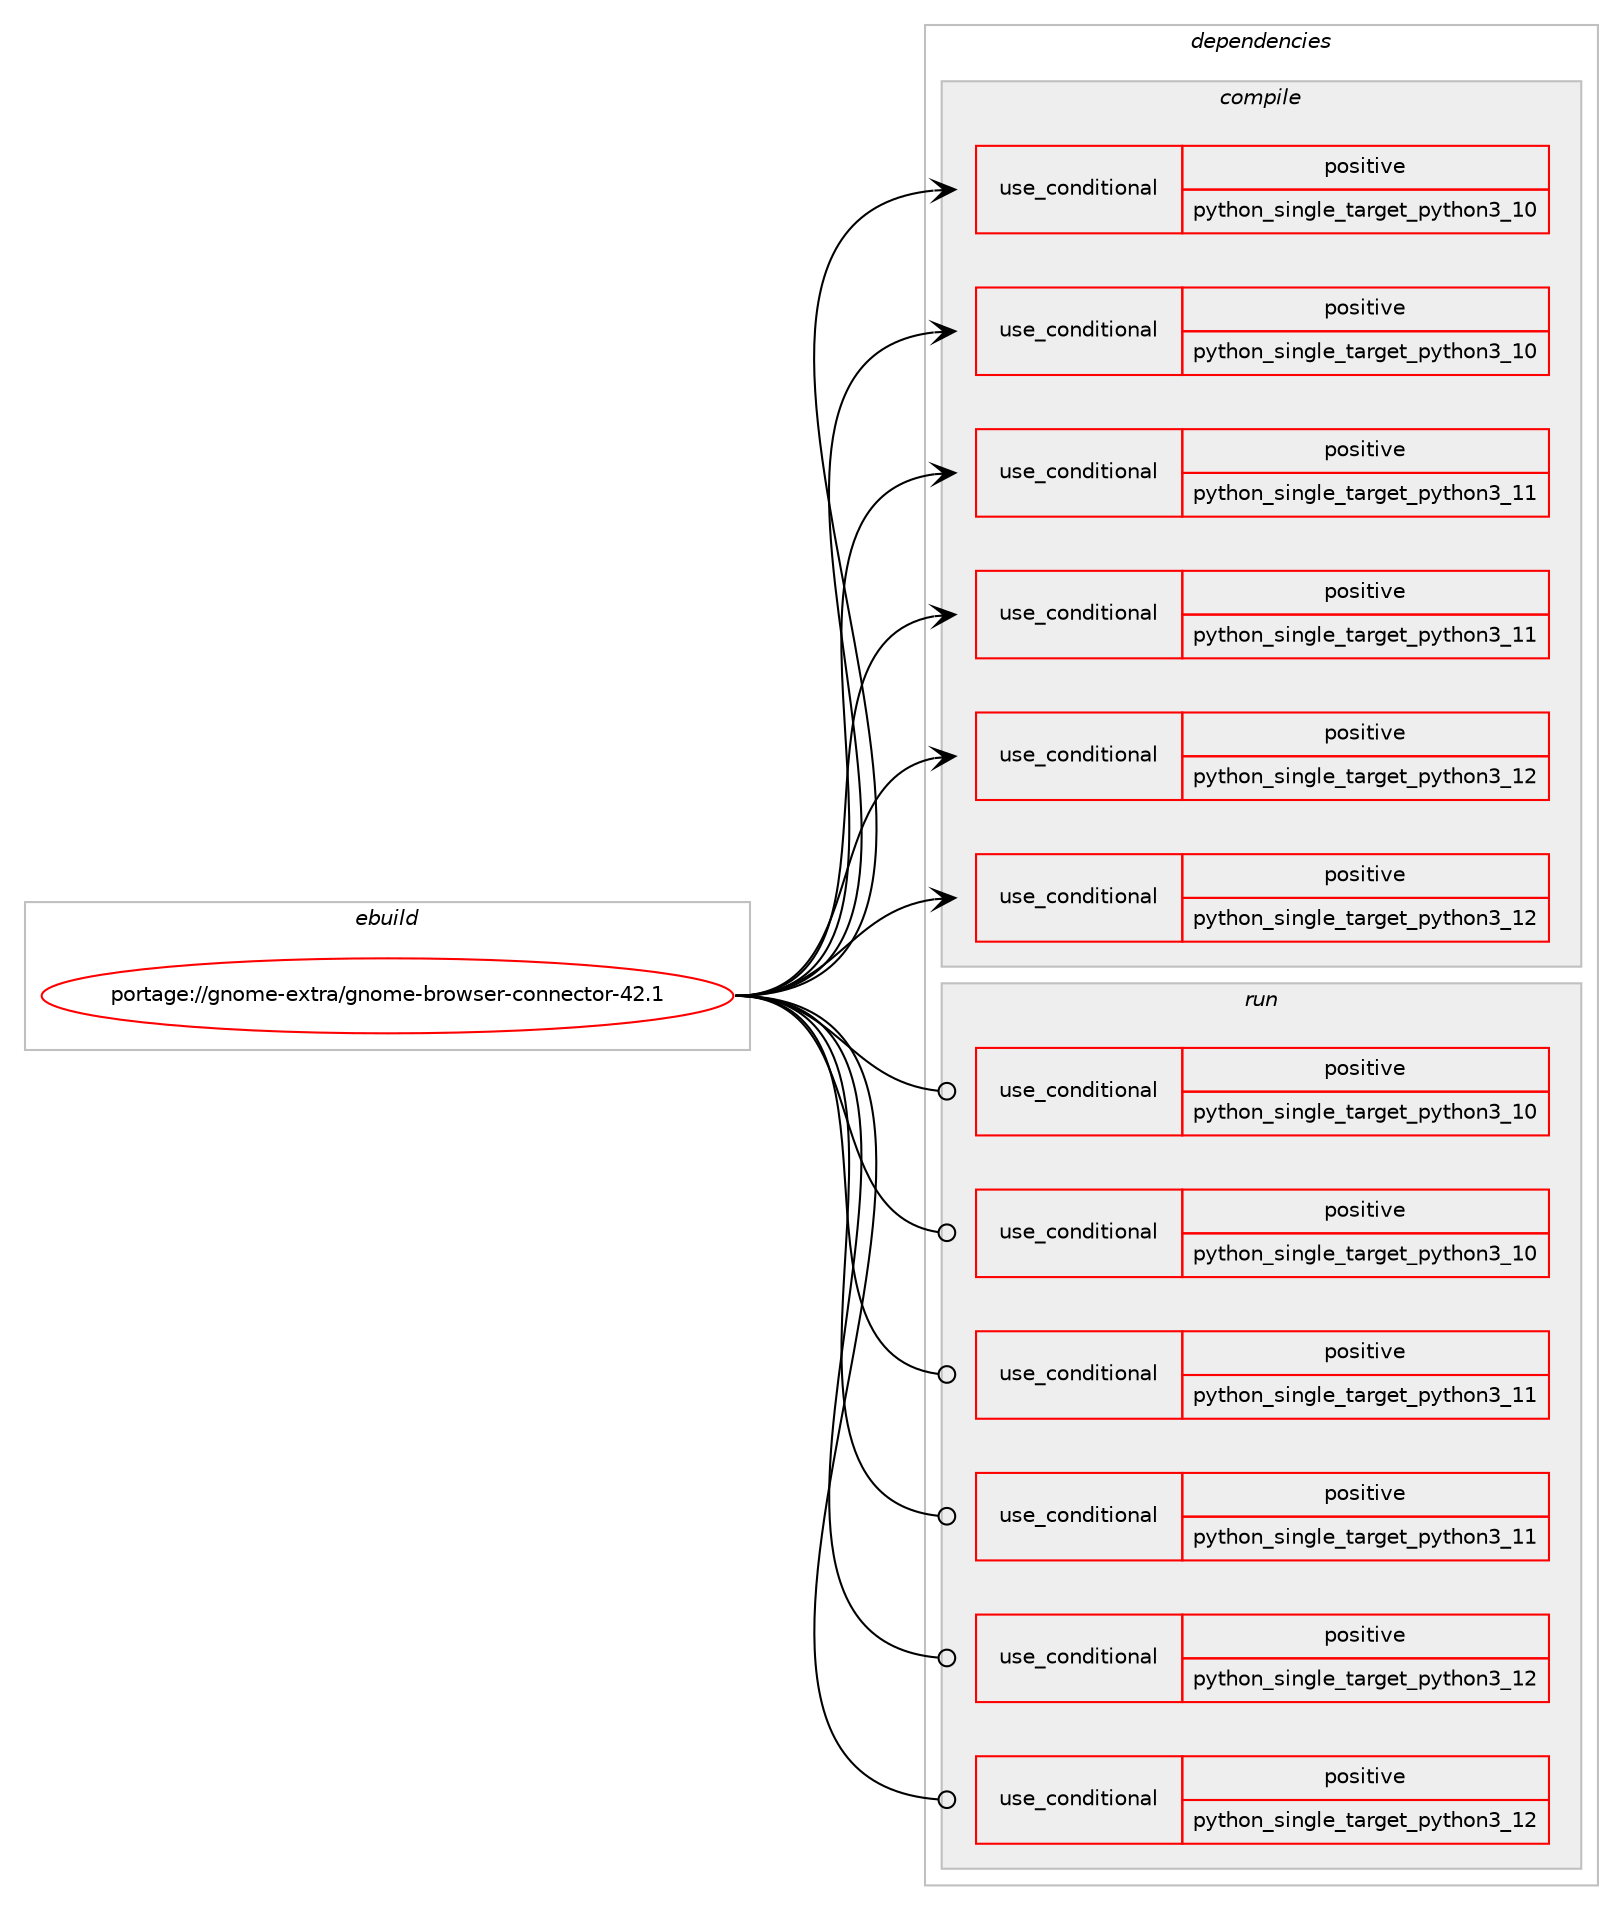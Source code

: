 digraph prolog {

# *************
# Graph options
# *************

newrank=true;
concentrate=true;
compound=true;
graph [rankdir=LR,fontname=Helvetica,fontsize=10,ranksep=1.5];#, ranksep=2.5, nodesep=0.2];
edge  [arrowhead=vee];
node  [fontname=Helvetica,fontsize=10];

# **********
# The ebuild
# **********

subgraph cluster_leftcol {
color=gray;
rank=same;
label=<<i>ebuild</i>>;
id [label="portage://gnome-extra/gnome-browser-connector-42.1", color=red, width=4, href="../gnome-extra/gnome-browser-connector-42.1.svg"];
}

# ****************
# The dependencies
# ****************

subgraph cluster_midcol {
color=gray;
label=<<i>dependencies</i>>;
subgraph cluster_compile {
fillcolor="#eeeeee";
style=filled;
label=<<i>compile</i>>;
subgraph cond64227 {
dependency119555 [label=<<TABLE BORDER="0" CELLBORDER="1" CELLSPACING="0" CELLPADDING="4"><TR><TD ROWSPAN="3" CELLPADDING="10">use_conditional</TD></TR><TR><TD>positive</TD></TR><TR><TD>python_single_target_python3_10</TD></TR></TABLE>>, shape=none, color=red];
# *** BEGIN UNKNOWN DEPENDENCY TYPE (TODO) ***
# dependency119555 -> package_dependency(portage://gnome-extra/gnome-browser-connector-42.1,install,no,dev-lang,python,none,[,,],[slot(3.10)],[])
# *** END UNKNOWN DEPENDENCY TYPE (TODO) ***

}
id:e -> dependency119555:w [weight=20,style="solid",arrowhead="vee"];
subgraph cond64228 {
dependency119556 [label=<<TABLE BORDER="0" CELLBORDER="1" CELLSPACING="0" CELLPADDING="4"><TR><TD ROWSPAN="3" CELLPADDING="10">use_conditional</TD></TR><TR><TD>positive</TD></TR><TR><TD>python_single_target_python3_10</TD></TR></TABLE>>, shape=none, color=red];
# *** BEGIN UNKNOWN DEPENDENCY TYPE (TODO) ***
# dependency119556 -> package_dependency(portage://gnome-extra/gnome-browser-connector-42.1,install,no,dev-python,pygobject,none,[,,],[slot(3)],[use(enable(python_targets_python3_10),negative)])
# *** END UNKNOWN DEPENDENCY TYPE (TODO) ***

}
id:e -> dependency119556:w [weight=20,style="solid",arrowhead="vee"];
subgraph cond64229 {
dependency119557 [label=<<TABLE BORDER="0" CELLBORDER="1" CELLSPACING="0" CELLPADDING="4"><TR><TD ROWSPAN="3" CELLPADDING="10">use_conditional</TD></TR><TR><TD>positive</TD></TR><TR><TD>python_single_target_python3_11</TD></TR></TABLE>>, shape=none, color=red];
# *** BEGIN UNKNOWN DEPENDENCY TYPE (TODO) ***
# dependency119557 -> package_dependency(portage://gnome-extra/gnome-browser-connector-42.1,install,no,dev-lang,python,none,[,,],[slot(3.11)],[])
# *** END UNKNOWN DEPENDENCY TYPE (TODO) ***

}
id:e -> dependency119557:w [weight=20,style="solid",arrowhead="vee"];
subgraph cond64230 {
dependency119558 [label=<<TABLE BORDER="0" CELLBORDER="1" CELLSPACING="0" CELLPADDING="4"><TR><TD ROWSPAN="3" CELLPADDING="10">use_conditional</TD></TR><TR><TD>positive</TD></TR><TR><TD>python_single_target_python3_11</TD></TR></TABLE>>, shape=none, color=red];
# *** BEGIN UNKNOWN DEPENDENCY TYPE (TODO) ***
# dependency119558 -> package_dependency(portage://gnome-extra/gnome-browser-connector-42.1,install,no,dev-python,pygobject,none,[,,],[slot(3)],[use(enable(python_targets_python3_11),negative)])
# *** END UNKNOWN DEPENDENCY TYPE (TODO) ***

}
id:e -> dependency119558:w [weight=20,style="solid",arrowhead="vee"];
subgraph cond64231 {
dependency119559 [label=<<TABLE BORDER="0" CELLBORDER="1" CELLSPACING="0" CELLPADDING="4"><TR><TD ROWSPAN="3" CELLPADDING="10">use_conditional</TD></TR><TR><TD>positive</TD></TR><TR><TD>python_single_target_python3_12</TD></TR></TABLE>>, shape=none, color=red];
# *** BEGIN UNKNOWN DEPENDENCY TYPE (TODO) ***
# dependency119559 -> package_dependency(portage://gnome-extra/gnome-browser-connector-42.1,install,no,dev-lang,python,none,[,,],[slot(3.12)],[])
# *** END UNKNOWN DEPENDENCY TYPE (TODO) ***

}
id:e -> dependency119559:w [weight=20,style="solid",arrowhead="vee"];
subgraph cond64232 {
dependency119560 [label=<<TABLE BORDER="0" CELLBORDER="1" CELLSPACING="0" CELLPADDING="4"><TR><TD ROWSPAN="3" CELLPADDING="10">use_conditional</TD></TR><TR><TD>positive</TD></TR><TR><TD>python_single_target_python3_12</TD></TR></TABLE>>, shape=none, color=red];
# *** BEGIN UNKNOWN DEPENDENCY TYPE (TODO) ***
# dependency119560 -> package_dependency(portage://gnome-extra/gnome-browser-connector-42.1,install,no,dev-python,pygobject,none,[,,],[slot(3)],[use(enable(python_targets_python3_12),negative)])
# *** END UNKNOWN DEPENDENCY TYPE (TODO) ***

}
id:e -> dependency119560:w [weight=20,style="solid",arrowhead="vee"];
}
subgraph cluster_compileandrun {
fillcolor="#eeeeee";
style=filled;
label=<<i>compile and run</i>>;
}
subgraph cluster_run {
fillcolor="#eeeeee";
style=filled;
label=<<i>run</i>>;
subgraph cond64233 {
dependency119561 [label=<<TABLE BORDER="0" CELLBORDER="1" CELLSPACING="0" CELLPADDING="4"><TR><TD ROWSPAN="3" CELLPADDING="10">use_conditional</TD></TR><TR><TD>positive</TD></TR><TR><TD>python_single_target_python3_10</TD></TR></TABLE>>, shape=none, color=red];
# *** BEGIN UNKNOWN DEPENDENCY TYPE (TODO) ***
# dependency119561 -> package_dependency(portage://gnome-extra/gnome-browser-connector-42.1,run,no,dev-lang,python,none,[,,],[slot(3.10)],[])
# *** END UNKNOWN DEPENDENCY TYPE (TODO) ***

}
id:e -> dependency119561:w [weight=20,style="solid",arrowhead="odot"];
subgraph cond64234 {
dependency119562 [label=<<TABLE BORDER="0" CELLBORDER="1" CELLSPACING="0" CELLPADDING="4"><TR><TD ROWSPAN="3" CELLPADDING="10">use_conditional</TD></TR><TR><TD>positive</TD></TR><TR><TD>python_single_target_python3_10</TD></TR></TABLE>>, shape=none, color=red];
# *** BEGIN UNKNOWN DEPENDENCY TYPE (TODO) ***
# dependency119562 -> package_dependency(portage://gnome-extra/gnome-browser-connector-42.1,run,no,dev-python,pygobject,none,[,,],[slot(3)],[use(enable(python_targets_python3_10),negative)])
# *** END UNKNOWN DEPENDENCY TYPE (TODO) ***

}
id:e -> dependency119562:w [weight=20,style="solid",arrowhead="odot"];
subgraph cond64235 {
dependency119563 [label=<<TABLE BORDER="0" CELLBORDER="1" CELLSPACING="0" CELLPADDING="4"><TR><TD ROWSPAN="3" CELLPADDING="10">use_conditional</TD></TR><TR><TD>positive</TD></TR><TR><TD>python_single_target_python3_11</TD></TR></TABLE>>, shape=none, color=red];
# *** BEGIN UNKNOWN DEPENDENCY TYPE (TODO) ***
# dependency119563 -> package_dependency(portage://gnome-extra/gnome-browser-connector-42.1,run,no,dev-lang,python,none,[,,],[slot(3.11)],[])
# *** END UNKNOWN DEPENDENCY TYPE (TODO) ***

}
id:e -> dependency119563:w [weight=20,style="solid",arrowhead="odot"];
subgraph cond64236 {
dependency119564 [label=<<TABLE BORDER="0" CELLBORDER="1" CELLSPACING="0" CELLPADDING="4"><TR><TD ROWSPAN="3" CELLPADDING="10">use_conditional</TD></TR><TR><TD>positive</TD></TR><TR><TD>python_single_target_python3_11</TD></TR></TABLE>>, shape=none, color=red];
# *** BEGIN UNKNOWN DEPENDENCY TYPE (TODO) ***
# dependency119564 -> package_dependency(portage://gnome-extra/gnome-browser-connector-42.1,run,no,dev-python,pygobject,none,[,,],[slot(3)],[use(enable(python_targets_python3_11),negative)])
# *** END UNKNOWN DEPENDENCY TYPE (TODO) ***

}
id:e -> dependency119564:w [weight=20,style="solid",arrowhead="odot"];
subgraph cond64237 {
dependency119565 [label=<<TABLE BORDER="0" CELLBORDER="1" CELLSPACING="0" CELLPADDING="4"><TR><TD ROWSPAN="3" CELLPADDING="10">use_conditional</TD></TR><TR><TD>positive</TD></TR><TR><TD>python_single_target_python3_12</TD></TR></TABLE>>, shape=none, color=red];
# *** BEGIN UNKNOWN DEPENDENCY TYPE (TODO) ***
# dependency119565 -> package_dependency(portage://gnome-extra/gnome-browser-connector-42.1,run,no,dev-lang,python,none,[,,],[slot(3.12)],[])
# *** END UNKNOWN DEPENDENCY TYPE (TODO) ***

}
id:e -> dependency119565:w [weight=20,style="solid",arrowhead="odot"];
subgraph cond64238 {
dependency119566 [label=<<TABLE BORDER="0" CELLBORDER="1" CELLSPACING="0" CELLPADDING="4"><TR><TD ROWSPAN="3" CELLPADDING="10">use_conditional</TD></TR><TR><TD>positive</TD></TR><TR><TD>python_single_target_python3_12</TD></TR></TABLE>>, shape=none, color=red];
# *** BEGIN UNKNOWN DEPENDENCY TYPE (TODO) ***
# dependency119566 -> package_dependency(portage://gnome-extra/gnome-browser-connector-42.1,run,no,dev-python,pygobject,none,[,,],[slot(3)],[use(enable(python_targets_python3_12),negative)])
# *** END UNKNOWN DEPENDENCY TYPE (TODO) ***

}
id:e -> dependency119566:w [weight=20,style="solid",arrowhead="odot"];
# *** BEGIN UNKNOWN DEPENDENCY TYPE (TODO) ***
# id -> package_dependency(portage://gnome-extra/gnome-browser-connector-42.1,run,no,gnome-base,gnome-shell,none,[,,],[],[])
# *** END UNKNOWN DEPENDENCY TYPE (TODO) ***

}
}

# **************
# The candidates
# **************

subgraph cluster_choices {
rank=same;
color=gray;
label=<<i>candidates</i>>;

}

}
